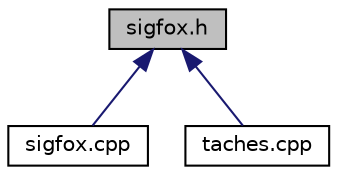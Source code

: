 digraph "sigfox.h"
{
  edge [fontname="Helvetica",fontsize="10",labelfontname="Helvetica",labelfontsize="10"];
  node [fontname="Helvetica",fontsize="10",shape=record];
  Node2 [label="sigfox.h",height=0.2,width=0.4,color="black", fillcolor="grey75", style="filled", fontcolor="black"];
  Node2 -> Node3 [dir="back",color="midnightblue",fontsize="10",style="solid",fontname="Helvetica"];
  Node3 [label="sigfox.cpp",height=0.2,width=0.4,color="black", fillcolor="white", style="filled",URL="$sigfox_8cpp.html",tooltip="Implémentation de la classe sigfox. "];
  Node2 -> Node4 [dir="back",color="midnightblue",fontsize="10",style="solid",fontname="Helvetica"];
  Node4 [label="taches.cpp",height=0.2,width=0.4,color="black", fillcolor="white", style="filled",URL="$taches_8cpp.html",tooltip="Implémentation de la classe Taches. "];
}
